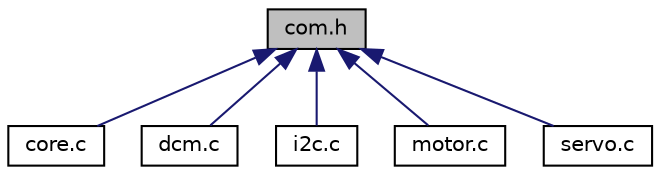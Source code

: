 digraph "com.h"
{
  edge [fontname="Helvetica",fontsize="10",labelfontname="Helvetica",labelfontsize="10"];
  node [fontname="Helvetica",fontsize="10",shape=record];
  Node1 [label="com.h",height=0.2,width=0.4,color="black", fillcolor="grey75", style="filled", fontcolor="black"];
  Node1 -> Node2 [dir="back",color="midnightblue",fontsize="10",style="solid",fontname="Helvetica"];
  Node2 [label="core.c",height=0.2,width=0.4,color="black", fillcolor="white", style="filled",URL="$core_8c.html"];
  Node1 -> Node3 [dir="back",color="midnightblue",fontsize="10",style="solid",fontname="Helvetica"];
  Node3 [label="dcm.c",height=0.2,width=0.4,color="black", fillcolor="white", style="filled",URL="$dcm_8c.html"];
  Node1 -> Node4 [dir="back",color="midnightblue",fontsize="10",style="solid",fontname="Helvetica"];
  Node4 [label="i2c.c",height=0.2,width=0.4,color="black", fillcolor="white", style="filled",URL="$i2c_8c.html"];
  Node1 -> Node5 [dir="back",color="midnightblue",fontsize="10",style="solid",fontname="Helvetica"];
  Node5 [label="motor.c",height=0.2,width=0.4,color="black", fillcolor="white", style="filled",URL="$motor_8c.html"];
  Node1 -> Node6 [dir="back",color="midnightblue",fontsize="10",style="solid",fontname="Helvetica"];
  Node6 [label="servo.c",height=0.2,width=0.4,color="black", fillcolor="white", style="filled",URL="$servo_8c.html"];
}
